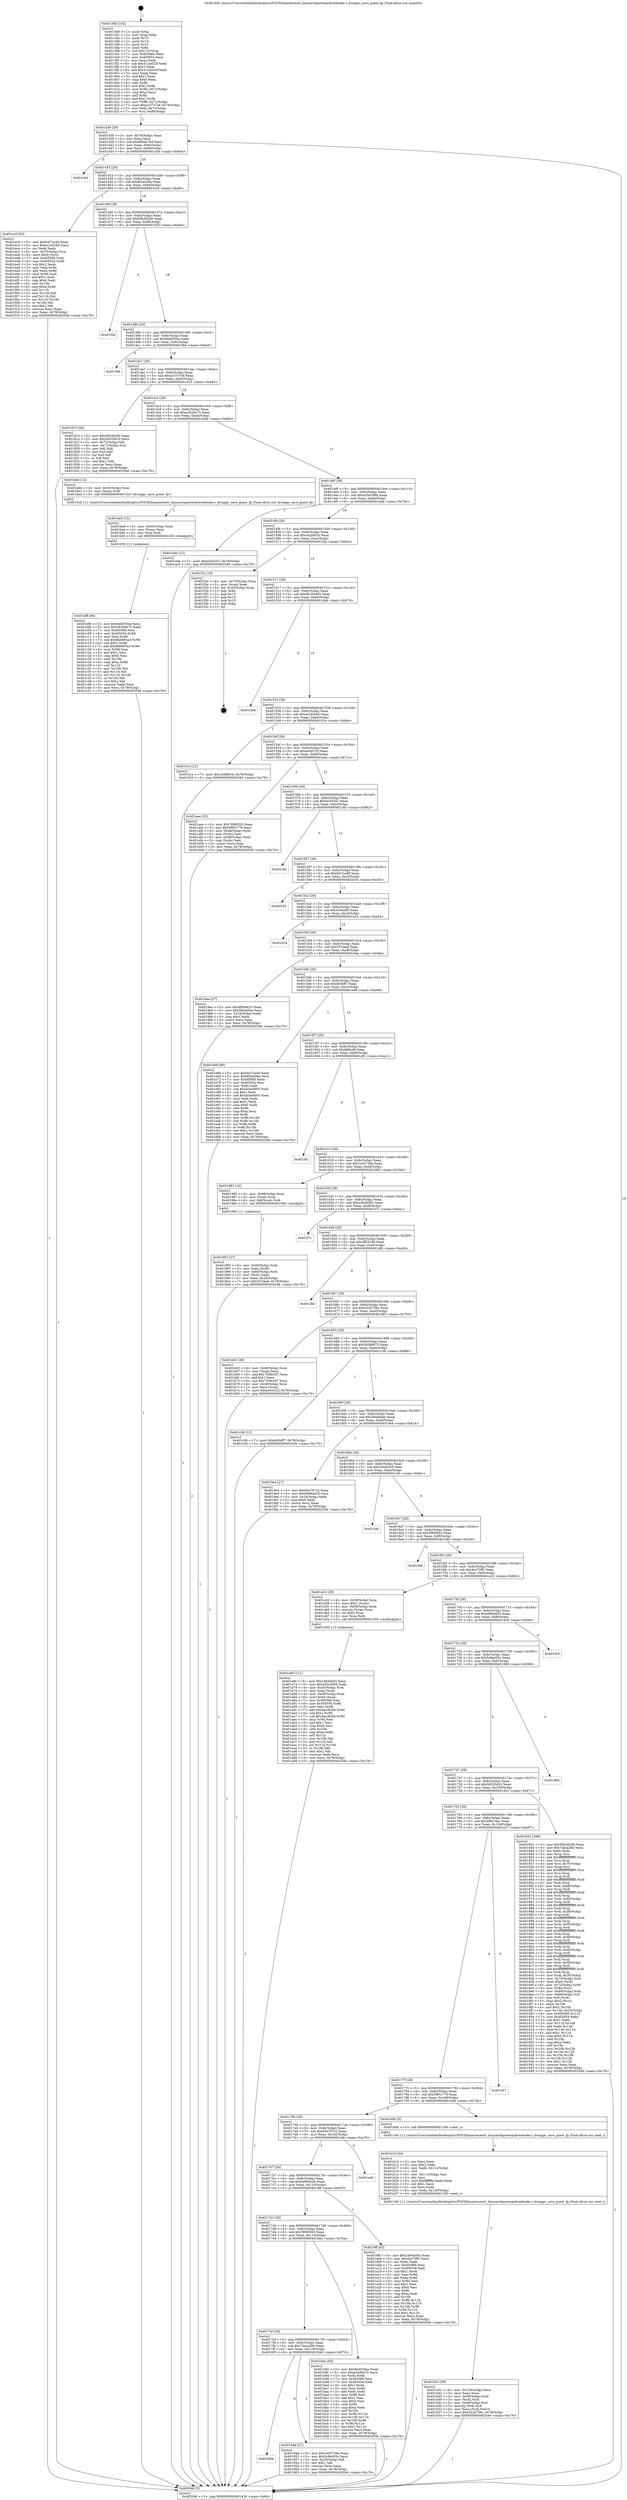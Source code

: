 digraph "0x4013d0" {
  label = "0x4013d0 (/mnt/c/Users/mathe/Desktop/tcc/POCII/binaries/extr_linuxarchpowerpckvmbooke.c_kvmppc_save_guest_fp_Final-ollvm.out::main(0))"
  labelloc = "t"
  node[shape=record]

  Entry [label="",width=0.3,height=0.3,shape=circle,fillcolor=black,style=filled]
  "0x401436" [label="{
     0x401436 [29]\l
     | [instrs]\l
     &nbsp;&nbsp;0x401436 \<+3\>: mov -0x78(%rbp),%eax\l
     &nbsp;&nbsp;0x401439 \<+2\>: mov %eax,%ecx\l
     &nbsp;&nbsp;0x40143b \<+6\>: sub $0x80bae7b9,%ecx\l
     &nbsp;&nbsp;0x401441 \<+6\>: mov %eax,-0x8c(%rbp)\l
     &nbsp;&nbsp;0x401447 \<+6\>: mov %ecx,-0x90(%rbp)\l
     &nbsp;&nbsp;0x40144d \<+6\>: je 0000000000401cbd \<main+0x8ed\>\l
  }"]
  "0x401cbd" [label="{
     0x401cbd\l
  }", style=dashed]
  "0x401453" [label="{
     0x401453 [28]\l
     | [instrs]\l
     &nbsp;&nbsp;0x401453 \<+5\>: jmp 0000000000401458 \<main+0x88\>\l
     &nbsp;&nbsp;0x401458 \<+6\>: mov -0x8c(%rbp),%eax\l
     &nbsp;&nbsp;0x40145e \<+5\>: sub $0x8f2a029a,%eax\l
     &nbsp;&nbsp;0x401463 \<+6\>: mov %eax,-0x94(%rbp)\l
     &nbsp;&nbsp;0x401469 \<+6\>: je 0000000000401ec0 \<main+0xaf0\>\l
  }"]
  Exit [label="",width=0.3,height=0.3,shape=circle,fillcolor=black,style=filled,peripheries=2]
  "0x401ec0" [label="{
     0x401ec0 [94]\l
     | [instrs]\l
     &nbsp;&nbsp;0x401ec0 \<+5\>: mov $0xfcb7ca48,%eax\l
     &nbsp;&nbsp;0x401ec5 \<+5\>: mov $0xec245cb0,%ecx\l
     &nbsp;&nbsp;0x401eca \<+2\>: xor %edx,%edx\l
     &nbsp;&nbsp;0x401ecc \<+4\>: mov -0x70(%rbp),%rsi\l
     &nbsp;&nbsp;0x401ed0 \<+6\>: movl $0x0,(%rsi)\l
     &nbsp;&nbsp;0x401ed6 \<+7\>: mov 0x405068,%edi\l
     &nbsp;&nbsp;0x401edd \<+8\>: mov 0x405054,%r8d\l
     &nbsp;&nbsp;0x401ee5 \<+3\>: sub $0x1,%edx\l
     &nbsp;&nbsp;0x401ee8 \<+3\>: mov %edi,%r9d\l
     &nbsp;&nbsp;0x401eeb \<+3\>: add %edx,%r9d\l
     &nbsp;&nbsp;0x401eee \<+4\>: imul %r9d,%edi\l
     &nbsp;&nbsp;0x401ef2 \<+3\>: and $0x1,%edi\l
     &nbsp;&nbsp;0x401ef5 \<+3\>: cmp $0x0,%edi\l
     &nbsp;&nbsp;0x401ef8 \<+4\>: sete %r10b\l
     &nbsp;&nbsp;0x401efc \<+4\>: cmp $0xa,%r8d\l
     &nbsp;&nbsp;0x401f00 \<+4\>: setl %r11b\l
     &nbsp;&nbsp;0x401f04 \<+3\>: mov %r10b,%bl\l
     &nbsp;&nbsp;0x401f07 \<+3\>: and %r11b,%bl\l
     &nbsp;&nbsp;0x401f0a \<+3\>: xor %r11b,%r10b\l
     &nbsp;&nbsp;0x401f0d \<+3\>: or %r10b,%bl\l
     &nbsp;&nbsp;0x401f10 \<+3\>: test $0x1,%bl\l
     &nbsp;&nbsp;0x401f13 \<+3\>: cmovne %ecx,%eax\l
     &nbsp;&nbsp;0x401f16 \<+3\>: mov %eax,-0x78(%rbp)\l
     &nbsp;&nbsp;0x401f19 \<+5\>: jmp 0000000000402046 \<main+0xc76\>\l
  }"]
  "0x40146f" [label="{
     0x40146f [28]\l
     | [instrs]\l
     &nbsp;&nbsp;0x40146f \<+5\>: jmp 0000000000401474 \<main+0xa4\>\l
     &nbsp;&nbsp;0x401474 \<+6\>: mov -0x8c(%rbp),%eax\l
     &nbsp;&nbsp;0x40147a \<+5\>: sub $0x95b3d2d0,%eax\l
     &nbsp;&nbsp;0x40147f \<+6\>: mov %eax,-0x98(%rbp)\l
     &nbsp;&nbsp;0x401485 \<+6\>: je 0000000000401f3d \<main+0xb6d\>\l
  }"]
  "0x401bf8" [label="{
     0x401bf8 [94]\l
     | [instrs]\l
     &nbsp;&nbsp;0x401bf8 \<+5\>: mov $0x9ed035ea,%ecx\l
     &nbsp;&nbsp;0x401bfd \<+5\>: mov $0x38366975,%edx\l
     &nbsp;&nbsp;0x401c02 \<+7\>: mov 0x405068,%esi\l
     &nbsp;&nbsp;0x401c09 \<+8\>: mov 0x405054,%r8d\l
     &nbsp;&nbsp;0x401c11 \<+3\>: mov %esi,%r9d\l
     &nbsp;&nbsp;0x401c14 \<+7\>: sub $0x8bb865a3,%r9d\l
     &nbsp;&nbsp;0x401c1b \<+4\>: sub $0x1,%r9d\l
     &nbsp;&nbsp;0x401c1f \<+7\>: add $0x8bb865a3,%r9d\l
     &nbsp;&nbsp;0x401c26 \<+4\>: imul %r9d,%esi\l
     &nbsp;&nbsp;0x401c2a \<+3\>: and $0x1,%esi\l
     &nbsp;&nbsp;0x401c2d \<+3\>: cmp $0x0,%esi\l
     &nbsp;&nbsp;0x401c30 \<+4\>: sete %r10b\l
     &nbsp;&nbsp;0x401c34 \<+4\>: cmp $0xa,%r8d\l
     &nbsp;&nbsp;0x401c38 \<+4\>: setl %r11b\l
     &nbsp;&nbsp;0x401c3c \<+3\>: mov %r10b,%bl\l
     &nbsp;&nbsp;0x401c3f \<+3\>: and %r11b,%bl\l
     &nbsp;&nbsp;0x401c42 \<+3\>: xor %r11b,%r10b\l
     &nbsp;&nbsp;0x401c45 \<+3\>: or %r10b,%bl\l
     &nbsp;&nbsp;0x401c48 \<+3\>: test $0x1,%bl\l
     &nbsp;&nbsp;0x401c4b \<+3\>: cmovne %edx,%ecx\l
     &nbsp;&nbsp;0x401c4e \<+3\>: mov %ecx,-0x78(%rbp)\l
     &nbsp;&nbsp;0x401c51 \<+5\>: jmp 0000000000402046 \<main+0xc76\>\l
  }"]
  "0x401f3d" [label="{
     0x401f3d\l
  }", style=dashed]
  "0x40148b" [label="{
     0x40148b [28]\l
     | [instrs]\l
     &nbsp;&nbsp;0x40148b \<+5\>: jmp 0000000000401490 \<main+0xc0\>\l
     &nbsp;&nbsp;0x401490 \<+6\>: mov -0x8c(%rbp),%eax\l
     &nbsp;&nbsp;0x401496 \<+5\>: sub $0x9ed035ea,%eax\l
     &nbsp;&nbsp;0x40149b \<+6\>: mov %eax,-0x9c(%rbp)\l
     &nbsp;&nbsp;0x4014a1 \<+6\>: je 0000000000401fb6 \<main+0xbe6\>\l
  }"]
  "0x401be9" [label="{
     0x401be9 [15]\l
     | [instrs]\l
     &nbsp;&nbsp;0x401be9 \<+4\>: mov -0x50(%rbp),%rax\l
     &nbsp;&nbsp;0x401bed \<+3\>: mov (%rax),%rax\l
     &nbsp;&nbsp;0x401bf0 \<+3\>: mov %rax,%rdi\l
     &nbsp;&nbsp;0x401bf3 \<+5\>: call 0000000000401030 \<free@plt\>\l
     | [calls]\l
     &nbsp;&nbsp;0x401030 \{1\} (unknown)\l
  }"]
  "0x401fb6" [label="{
     0x401fb6\l
  }", style=dashed]
  "0x4014a7" [label="{
     0x4014a7 [28]\l
     | [instrs]\l
     &nbsp;&nbsp;0x4014a7 \<+5\>: jmp 00000000004014ac \<main+0xdc\>\l
     &nbsp;&nbsp;0x4014ac \<+6\>: mov -0x8c(%rbp),%eax\l
     &nbsp;&nbsp;0x4014b2 \<+5\>: sub $0xa15747ef,%eax\l
     &nbsp;&nbsp;0x4014b7 \<+6\>: mov %eax,-0xa0(%rbp)\l
     &nbsp;&nbsp;0x4014bd \<+6\>: je 0000000000401815 \<main+0x445\>\l
  }"]
  "0x401b3c" [label="{
     0x401b3c [39]\l
     | [instrs]\l
     &nbsp;&nbsp;0x401b3c \<+6\>: mov -0x120(%rbp),%ecx\l
     &nbsp;&nbsp;0x401b42 \<+3\>: imul %eax,%ecx\l
     &nbsp;&nbsp;0x401b45 \<+4\>: mov -0x50(%rbp),%rdi\l
     &nbsp;&nbsp;0x401b49 \<+3\>: mov (%rdi),%rdi\l
     &nbsp;&nbsp;0x401b4c \<+4\>: mov -0x48(%rbp),%r8\l
     &nbsp;&nbsp;0x401b50 \<+3\>: movslq (%r8),%r8\l
     &nbsp;&nbsp;0x401b53 \<+4\>: mov %ecx,(%rdi,%r8,4)\l
     &nbsp;&nbsp;0x401b57 \<+7\>: movl $0x322d756c,-0x78(%rbp)\l
     &nbsp;&nbsp;0x401b5e \<+5\>: jmp 0000000000402046 \<main+0xc76\>\l
  }"]
  "0x401815" [label="{
     0x401815 [44]\l
     | [instrs]\l
     &nbsp;&nbsp;0x401815 \<+5\>: mov $0x95b3d2d0,%eax\l
     &nbsp;&nbsp;0x40181a \<+5\>: mov $0x5d535d10,%ecx\l
     &nbsp;&nbsp;0x40181f \<+3\>: mov -0x72(%rbp),%dl\l
     &nbsp;&nbsp;0x401822 \<+4\>: mov -0x71(%rbp),%sil\l
     &nbsp;&nbsp;0x401826 \<+3\>: mov %dl,%dil\l
     &nbsp;&nbsp;0x401829 \<+3\>: and %sil,%dil\l
     &nbsp;&nbsp;0x40182c \<+3\>: xor %sil,%dl\l
     &nbsp;&nbsp;0x40182f \<+3\>: or %dl,%dil\l
     &nbsp;&nbsp;0x401832 \<+4\>: test $0x1,%dil\l
     &nbsp;&nbsp;0x401836 \<+3\>: cmovne %ecx,%eax\l
     &nbsp;&nbsp;0x401839 \<+3\>: mov %eax,-0x78(%rbp)\l
     &nbsp;&nbsp;0x40183c \<+5\>: jmp 0000000000402046 \<main+0xc76\>\l
  }"]
  "0x4014c3" [label="{
     0x4014c3 [28]\l
     | [instrs]\l
     &nbsp;&nbsp;0x4014c3 \<+5\>: jmp 00000000004014c8 \<main+0xf8\>\l
     &nbsp;&nbsp;0x4014c8 \<+6\>: mov -0x8c(%rbp),%eax\l
     &nbsp;&nbsp;0x4014ce \<+5\>: sub $0xa2429a73,%eax\l
     &nbsp;&nbsp;0x4014d3 \<+6\>: mov %eax,-0xa4(%rbp)\l
     &nbsp;&nbsp;0x4014d9 \<+6\>: je 0000000000401bdd \<main+0x80d\>\l
  }"]
  "0x402046" [label="{
     0x402046 [5]\l
     | [instrs]\l
     &nbsp;&nbsp;0x402046 \<+5\>: jmp 0000000000401436 \<main+0x66\>\l
  }"]
  "0x4013d0" [label="{
     0x4013d0 [102]\l
     | [instrs]\l
     &nbsp;&nbsp;0x4013d0 \<+1\>: push %rbp\l
     &nbsp;&nbsp;0x4013d1 \<+3\>: mov %rsp,%rbp\l
     &nbsp;&nbsp;0x4013d4 \<+2\>: push %r15\l
     &nbsp;&nbsp;0x4013d6 \<+2\>: push %r14\l
     &nbsp;&nbsp;0x4013d8 \<+2\>: push %r12\l
     &nbsp;&nbsp;0x4013da \<+1\>: push %rbx\l
     &nbsp;&nbsp;0x4013db \<+7\>: sub $0x110,%rsp\l
     &nbsp;&nbsp;0x4013e2 \<+7\>: mov 0x405068,%eax\l
     &nbsp;&nbsp;0x4013e9 \<+7\>: mov 0x405054,%ecx\l
     &nbsp;&nbsp;0x4013f0 \<+2\>: mov %eax,%edx\l
     &nbsp;&nbsp;0x4013f2 \<+6\>: sub $0x412a432f,%edx\l
     &nbsp;&nbsp;0x4013f8 \<+3\>: sub $0x1,%edx\l
     &nbsp;&nbsp;0x4013fb \<+6\>: add $0x412a432f,%edx\l
     &nbsp;&nbsp;0x401401 \<+3\>: imul %edx,%eax\l
     &nbsp;&nbsp;0x401404 \<+3\>: and $0x1,%eax\l
     &nbsp;&nbsp;0x401407 \<+3\>: cmp $0x0,%eax\l
     &nbsp;&nbsp;0x40140a \<+4\>: sete %r8b\l
     &nbsp;&nbsp;0x40140e \<+4\>: and $0x1,%r8b\l
     &nbsp;&nbsp;0x401412 \<+4\>: mov %r8b,-0x72(%rbp)\l
     &nbsp;&nbsp;0x401416 \<+3\>: cmp $0xa,%ecx\l
     &nbsp;&nbsp;0x401419 \<+4\>: setl %r8b\l
     &nbsp;&nbsp;0x40141d \<+4\>: and $0x1,%r8b\l
     &nbsp;&nbsp;0x401421 \<+4\>: mov %r8b,-0x71(%rbp)\l
     &nbsp;&nbsp;0x401425 \<+7\>: movl $0xa15747ef,-0x78(%rbp)\l
     &nbsp;&nbsp;0x40142c \<+3\>: mov %edi,-0x7c(%rbp)\l
     &nbsp;&nbsp;0x40142f \<+7\>: mov %rsi,-0x88(%rbp)\l
  }"]
  "0x401b10" [label="{
     0x401b10 [44]\l
     | [instrs]\l
     &nbsp;&nbsp;0x401b10 \<+2\>: xor %ecx,%ecx\l
     &nbsp;&nbsp;0x401b12 \<+5\>: mov $0x2,%edx\l
     &nbsp;&nbsp;0x401b17 \<+6\>: mov %edx,-0x11c(%rbp)\l
     &nbsp;&nbsp;0x401b1d \<+1\>: cltd\l
     &nbsp;&nbsp;0x401b1e \<+6\>: mov -0x11c(%rbp),%esi\l
     &nbsp;&nbsp;0x401b24 \<+2\>: idiv %esi\l
     &nbsp;&nbsp;0x401b26 \<+6\>: imul $0xfffffffe,%edx,%edx\l
     &nbsp;&nbsp;0x401b2c \<+3\>: sub $0x1,%ecx\l
     &nbsp;&nbsp;0x401b2f \<+2\>: sub %ecx,%edx\l
     &nbsp;&nbsp;0x401b31 \<+6\>: mov %edx,-0x120(%rbp)\l
     &nbsp;&nbsp;0x401b37 \<+5\>: call 0000000000401160 \<next_i\>\l
     | [calls]\l
     &nbsp;&nbsp;0x401160 \{1\} (/mnt/c/Users/mathe/Desktop/tcc/POCII/binaries/extr_linuxarchpowerpckvmbooke.c_kvmppc_save_guest_fp_Final-ollvm.out::next_i)\l
  }"]
  "0x401bdd" [label="{
     0x401bdd [12]\l
     | [instrs]\l
     &nbsp;&nbsp;0x401bdd \<+4\>: mov -0x50(%rbp),%rax\l
     &nbsp;&nbsp;0x401be1 \<+3\>: mov (%rax),%rdi\l
     &nbsp;&nbsp;0x401be4 \<+5\>: call 00000000004013c0 \<kvmppc_save_guest_fp\>\l
     | [calls]\l
     &nbsp;&nbsp;0x4013c0 \{1\} (/mnt/c/Users/mathe/Desktop/tcc/POCII/binaries/extr_linuxarchpowerpckvmbooke.c_kvmppc_save_guest_fp_Final-ollvm.out::kvmppc_save_guest_fp)\l
  }"]
  "0x4014df" [label="{
     0x4014df [28]\l
     | [instrs]\l
     &nbsp;&nbsp;0x4014df \<+5\>: jmp 00000000004014e4 \<main+0x114\>\l
     &nbsp;&nbsp;0x4014e4 \<+6\>: mov -0x8c(%rbp),%eax\l
     &nbsp;&nbsp;0x4014ea \<+5\>: sub $0xa35e2994,%eax\l
     &nbsp;&nbsp;0x4014ef \<+6\>: mov %eax,-0xa8(%rbp)\l
     &nbsp;&nbsp;0x4014f5 \<+6\>: je 0000000000401ade \<main+0x70e\>\l
  }"]
  "0x401a6f" [label="{
     0x401a6f [111]\l
     | [instrs]\l
     &nbsp;&nbsp;0x401a6f \<+5\>: mov $0x248445b5,%ecx\l
     &nbsp;&nbsp;0x401a74 \<+5\>: mov $0xa35e2994,%edx\l
     &nbsp;&nbsp;0x401a79 \<+4\>: mov -0x50(%rbp),%rdi\l
     &nbsp;&nbsp;0x401a7d \<+3\>: mov %rax,(%rdi)\l
     &nbsp;&nbsp;0x401a80 \<+4\>: mov -0x48(%rbp),%rax\l
     &nbsp;&nbsp;0x401a84 \<+6\>: movl $0x0,(%rax)\l
     &nbsp;&nbsp;0x401a8a \<+7\>: mov 0x405068,%esi\l
     &nbsp;&nbsp;0x401a91 \<+8\>: mov 0x405054,%r8d\l
     &nbsp;&nbsp;0x401a99 \<+3\>: mov %esi,%r9d\l
     &nbsp;&nbsp;0x401a9c \<+7\>: add $0x4acc8cbd,%r9d\l
     &nbsp;&nbsp;0x401aa3 \<+4\>: sub $0x1,%r9d\l
     &nbsp;&nbsp;0x401aa7 \<+7\>: sub $0x4acc8cbd,%r9d\l
     &nbsp;&nbsp;0x401aae \<+4\>: imul %r9d,%esi\l
     &nbsp;&nbsp;0x401ab2 \<+3\>: and $0x1,%esi\l
     &nbsp;&nbsp;0x401ab5 \<+3\>: cmp $0x0,%esi\l
     &nbsp;&nbsp;0x401ab8 \<+4\>: sete %r10b\l
     &nbsp;&nbsp;0x401abc \<+4\>: cmp $0xa,%r8d\l
     &nbsp;&nbsp;0x401ac0 \<+4\>: setl %r11b\l
     &nbsp;&nbsp;0x401ac4 \<+3\>: mov %r10b,%bl\l
     &nbsp;&nbsp;0x401ac7 \<+3\>: and %r11b,%bl\l
     &nbsp;&nbsp;0x401aca \<+3\>: xor %r11b,%r10b\l
     &nbsp;&nbsp;0x401acd \<+3\>: or %r10b,%bl\l
     &nbsp;&nbsp;0x401ad0 \<+3\>: test $0x1,%bl\l
     &nbsp;&nbsp;0x401ad3 \<+3\>: cmovne %edx,%ecx\l
     &nbsp;&nbsp;0x401ad6 \<+3\>: mov %ecx,-0x78(%rbp)\l
     &nbsp;&nbsp;0x401ad9 \<+5\>: jmp 0000000000402046 \<main+0xc76\>\l
  }"]
  "0x401ade" [label="{
     0x401ade [12]\l
     | [instrs]\l
     &nbsp;&nbsp;0x401ade \<+7\>: movl $0xee5d1f1f,-0x78(%rbp)\l
     &nbsp;&nbsp;0x401ae5 \<+5\>: jmp 0000000000402046 \<main+0xc76\>\l
  }"]
  "0x4014fb" [label="{
     0x4014fb [28]\l
     | [instrs]\l
     &nbsp;&nbsp;0x4014fb \<+5\>: jmp 0000000000401500 \<main+0x130\>\l
     &nbsp;&nbsp;0x401500 \<+6\>: mov -0x8c(%rbp),%eax\l
     &nbsp;&nbsp;0x401506 \<+5\>: sub $0xc42bf61b,%eax\l
     &nbsp;&nbsp;0x40150b \<+6\>: mov %eax,-0xac(%rbp)\l
     &nbsp;&nbsp;0x401511 \<+6\>: je 0000000000401f2a \<main+0xb5a\>\l
  }"]
  "0x401993" [label="{
     0x401993 [27]\l
     | [instrs]\l
     &nbsp;&nbsp;0x401993 \<+4\>: mov -0x60(%rbp),%rdi\l
     &nbsp;&nbsp;0x401997 \<+2\>: mov %eax,(%rdi)\l
     &nbsp;&nbsp;0x401999 \<+4\>: mov -0x60(%rbp),%rdi\l
     &nbsp;&nbsp;0x40199d \<+2\>: mov (%rdi),%eax\l
     &nbsp;&nbsp;0x40199f \<+3\>: mov %eax,-0x24(%rbp)\l
     &nbsp;&nbsp;0x4019a2 \<+7\>: movl $0x557daef,-0x78(%rbp)\l
     &nbsp;&nbsp;0x4019a9 \<+5\>: jmp 0000000000402046 \<main+0xc76\>\l
  }"]
  "0x401f2a" [label="{
     0x401f2a [19]\l
     | [instrs]\l
     &nbsp;&nbsp;0x401f2a \<+4\>: mov -0x70(%rbp),%rax\l
     &nbsp;&nbsp;0x401f2e \<+2\>: mov (%rax),%eax\l
     &nbsp;&nbsp;0x401f30 \<+4\>: lea -0x20(%rbp),%rsp\l
     &nbsp;&nbsp;0x401f34 \<+1\>: pop %rbx\l
     &nbsp;&nbsp;0x401f35 \<+2\>: pop %r12\l
     &nbsp;&nbsp;0x401f37 \<+2\>: pop %r14\l
     &nbsp;&nbsp;0x401f39 \<+2\>: pop %r15\l
     &nbsp;&nbsp;0x401f3b \<+1\>: pop %rbp\l
     &nbsp;&nbsp;0x401f3c \<+1\>: ret\l
  }"]
  "0x401517" [label="{
     0x401517 [28]\l
     | [instrs]\l
     &nbsp;&nbsp;0x401517 \<+5\>: jmp 000000000040151c \<main+0x14c\>\l
     &nbsp;&nbsp;0x40151c \<+6\>: mov -0x8c(%rbp),%eax\l
     &nbsp;&nbsp;0x401522 \<+5\>: sub $0xdb354465,%eax\l
     &nbsp;&nbsp;0x401527 \<+6\>: mov %eax,-0xb0(%rbp)\l
     &nbsp;&nbsp;0x40152d \<+6\>: je 0000000000401d4d \<main+0x97d\>\l
  }"]
  "0x40180b" [label="{
     0x40180b\l
  }", style=dashed]
  "0x401d4d" [label="{
     0x401d4d\l
  }", style=dashed]
  "0x401533" [label="{
     0x401533 [28]\l
     | [instrs]\l
     &nbsp;&nbsp;0x401533 \<+5\>: jmp 0000000000401538 \<main+0x168\>\l
     &nbsp;&nbsp;0x401538 \<+6\>: mov -0x8c(%rbp),%eax\l
     &nbsp;&nbsp;0x40153e \<+5\>: sub $0xec245cb0,%eax\l
     &nbsp;&nbsp;0x401543 \<+6\>: mov %eax,-0xb4(%rbp)\l
     &nbsp;&nbsp;0x401549 \<+6\>: je 0000000000401f1e \<main+0xb4e\>\l
  }"]
  "0x40194d" [label="{
     0x40194d [27]\l
     | [instrs]\l
     &nbsp;&nbsp;0x40194d \<+5\>: mov $0x1e05738a,%eax\l
     &nbsp;&nbsp;0x401952 \<+5\>: mov $0x5c8e655c,%ecx\l
     &nbsp;&nbsp;0x401957 \<+3\>: mov -0x25(%rbp),%dl\l
     &nbsp;&nbsp;0x40195a \<+3\>: test $0x1,%dl\l
     &nbsp;&nbsp;0x40195d \<+3\>: cmovne %ecx,%eax\l
     &nbsp;&nbsp;0x401960 \<+3\>: mov %eax,-0x78(%rbp)\l
     &nbsp;&nbsp;0x401963 \<+5\>: jmp 0000000000402046 \<main+0xc76\>\l
  }"]
  "0x401f1e" [label="{
     0x401f1e [12]\l
     | [instrs]\l
     &nbsp;&nbsp;0x401f1e \<+7\>: movl $0xc42bf61b,-0x78(%rbp)\l
     &nbsp;&nbsp;0x401f25 \<+5\>: jmp 0000000000402046 \<main+0xc76\>\l
  }"]
  "0x40154f" [label="{
     0x40154f [28]\l
     | [instrs]\l
     &nbsp;&nbsp;0x40154f \<+5\>: jmp 0000000000401554 \<main+0x184\>\l
     &nbsp;&nbsp;0x401554 \<+6\>: mov -0x8c(%rbp),%eax\l
     &nbsp;&nbsp;0x40155a \<+5\>: sub $0xee5d1f1f,%eax\l
     &nbsp;&nbsp;0x40155f \<+6\>: mov %eax,-0xb8(%rbp)\l
     &nbsp;&nbsp;0x401565 \<+6\>: je 0000000000401aea \<main+0x71a\>\l
  }"]
  "0x4017ef" [label="{
     0x4017ef [28]\l
     | [instrs]\l
     &nbsp;&nbsp;0x4017ef \<+5\>: jmp 00000000004017f4 \<main+0x424\>\l
     &nbsp;&nbsp;0x4017f4 \<+6\>: mov -0x8c(%rbp),%eax\l
     &nbsp;&nbsp;0x4017fa \<+5\>: sub $0x7daca20b,%eax\l
     &nbsp;&nbsp;0x4017ff \<+6\>: mov %eax,-0x118(%rbp)\l
     &nbsp;&nbsp;0x401805 \<+6\>: je 000000000040194d \<main+0x57d\>\l
  }"]
  "0x401aea" [label="{
     0x401aea [33]\l
     | [instrs]\l
     &nbsp;&nbsp;0x401aea \<+5\>: mov $0x7699f203,%eax\l
     &nbsp;&nbsp;0x401aef \<+5\>: mov $0x5f85c778,%ecx\l
     &nbsp;&nbsp;0x401af4 \<+4\>: mov -0x48(%rbp),%rdx\l
     &nbsp;&nbsp;0x401af8 \<+2\>: mov (%rdx),%esi\l
     &nbsp;&nbsp;0x401afa \<+4\>: mov -0x58(%rbp),%rdx\l
     &nbsp;&nbsp;0x401afe \<+2\>: cmp (%rdx),%esi\l
     &nbsp;&nbsp;0x401b00 \<+3\>: cmovl %ecx,%eax\l
     &nbsp;&nbsp;0x401b03 \<+3\>: mov %eax,-0x78(%rbp)\l
     &nbsp;&nbsp;0x401b06 \<+5\>: jmp 0000000000402046 \<main+0xc76\>\l
  }"]
  "0x40156b" [label="{
     0x40156b [28]\l
     | [instrs]\l
     &nbsp;&nbsp;0x40156b \<+5\>: jmp 0000000000401570 \<main+0x1a0\>\l
     &nbsp;&nbsp;0x401570 \<+6\>: mov -0x8c(%rbp),%eax\l
     &nbsp;&nbsp;0x401576 \<+5\>: sub $0xfac533a7,%eax\l
     &nbsp;&nbsp;0x40157b \<+6\>: mov %eax,-0xbc(%rbp)\l
     &nbsp;&nbsp;0x401581 \<+6\>: je 0000000000401c62 \<main+0x892\>\l
  }"]
  "0x401b8a" [label="{
     0x401b8a [83]\l
     | [instrs]\l
     &nbsp;&nbsp;0x401b8a \<+5\>: mov $0x9ed035ea,%eax\l
     &nbsp;&nbsp;0x401b8f \<+5\>: mov $0xa2429a73,%ecx\l
     &nbsp;&nbsp;0x401b94 \<+2\>: xor %edx,%edx\l
     &nbsp;&nbsp;0x401b96 \<+7\>: mov 0x405068,%esi\l
     &nbsp;&nbsp;0x401b9d \<+7\>: mov 0x405054,%edi\l
     &nbsp;&nbsp;0x401ba4 \<+3\>: sub $0x1,%edx\l
     &nbsp;&nbsp;0x401ba7 \<+3\>: mov %esi,%r8d\l
     &nbsp;&nbsp;0x401baa \<+3\>: add %edx,%r8d\l
     &nbsp;&nbsp;0x401bad \<+4\>: imul %r8d,%esi\l
     &nbsp;&nbsp;0x401bb1 \<+3\>: and $0x1,%esi\l
     &nbsp;&nbsp;0x401bb4 \<+3\>: cmp $0x0,%esi\l
     &nbsp;&nbsp;0x401bb7 \<+4\>: sete %r9b\l
     &nbsp;&nbsp;0x401bbb \<+3\>: cmp $0xa,%edi\l
     &nbsp;&nbsp;0x401bbe \<+4\>: setl %r10b\l
     &nbsp;&nbsp;0x401bc2 \<+3\>: mov %r9b,%r11b\l
     &nbsp;&nbsp;0x401bc5 \<+3\>: and %r10b,%r11b\l
     &nbsp;&nbsp;0x401bc8 \<+3\>: xor %r10b,%r9b\l
     &nbsp;&nbsp;0x401bcb \<+3\>: or %r9b,%r11b\l
     &nbsp;&nbsp;0x401bce \<+4\>: test $0x1,%r11b\l
     &nbsp;&nbsp;0x401bd2 \<+3\>: cmovne %ecx,%eax\l
     &nbsp;&nbsp;0x401bd5 \<+3\>: mov %eax,-0x78(%rbp)\l
     &nbsp;&nbsp;0x401bd8 \<+5\>: jmp 0000000000402046 \<main+0xc76\>\l
  }"]
  "0x401c62" [label="{
     0x401c62\l
  }", style=dashed]
  "0x401587" [label="{
     0x401587 [28]\l
     | [instrs]\l
     &nbsp;&nbsp;0x401587 \<+5\>: jmp 000000000040158c \<main+0x1bc\>\l
     &nbsp;&nbsp;0x40158c \<+6\>: mov -0x8c(%rbp),%eax\l
     &nbsp;&nbsp;0x401592 \<+5\>: sub $0xfcb7ca48,%eax\l
     &nbsp;&nbsp;0x401597 \<+6\>: mov %eax,-0xc0(%rbp)\l
     &nbsp;&nbsp;0x40159d \<+6\>: je 0000000000402035 \<main+0xc65\>\l
  }"]
  "0x4017d3" [label="{
     0x4017d3 [28]\l
     | [instrs]\l
     &nbsp;&nbsp;0x4017d3 \<+5\>: jmp 00000000004017d8 \<main+0x408\>\l
     &nbsp;&nbsp;0x4017d8 \<+6\>: mov -0x8c(%rbp),%eax\l
     &nbsp;&nbsp;0x4017de \<+5\>: sub $0x7699f203,%eax\l
     &nbsp;&nbsp;0x4017e3 \<+6\>: mov %eax,-0x114(%rbp)\l
     &nbsp;&nbsp;0x4017e9 \<+6\>: je 0000000000401b8a \<main+0x7ba\>\l
  }"]
  "0x402035" [label="{
     0x402035\l
  }", style=dashed]
  "0x4015a3" [label="{
     0x4015a3 [28]\l
     | [instrs]\l
     &nbsp;&nbsp;0x4015a3 \<+5\>: jmp 00000000004015a8 \<main+0x1d8\>\l
     &nbsp;&nbsp;0x4015a8 \<+6\>: mov -0x8c(%rbp),%eax\l
     &nbsp;&nbsp;0x4015ae \<+5\>: sub $0x416ee80,%eax\l
     &nbsp;&nbsp;0x4015b3 \<+6\>: mov %eax,-0xc4(%rbp)\l
     &nbsp;&nbsp;0x4015b9 \<+6\>: je 0000000000401e24 \<main+0xa54\>\l
  }"]
  "0x4019ff" [label="{
     0x4019ff [83]\l
     | [instrs]\l
     &nbsp;&nbsp;0x4019ff \<+5\>: mov $0x248445b5,%eax\l
     &nbsp;&nbsp;0x401a04 \<+5\>: mov $0x4ce75ff1,%ecx\l
     &nbsp;&nbsp;0x401a09 \<+2\>: xor %edx,%edx\l
     &nbsp;&nbsp;0x401a0b \<+7\>: mov 0x405068,%esi\l
     &nbsp;&nbsp;0x401a12 \<+7\>: mov 0x405054,%edi\l
     &nbsp;&nbsp;0x401a19 \<+3\>: sub $0x1,%edx\l
     &nbsp;&nbsp;0x401a1c \<+3\>: mov %esi,%r8d\l
     &nbsp;&nbsp;0x401a1f \<+3\>: add %edx,%r8d\l
     &nbsp;&nbsp;0x401a22 \<+4\>: imul %r8d,%esi\l
     &nbsp;&nbsp;0x401a26 \<+3\>: and $0x1,%esi\l
     &nbsp;&nbsp;0x401a29 \<+3\>: cmp $0x0,%esi\l
     &nbsp;&nbsp;0x401a2c \<+4\>: sete %r9b\l
     &nbsp;&nbsp;0x401a30 \<+3\>: cmp $0xa,%edi\l
     &nbsp;&nbsp;0x401a33 \<+4\>: setl %r10b\l
     &nbsp;&nbsp;0x401a37 \<+3\>: mov %r9b,%r11b\l
     &nbsp;&nbsp;0x401a3a \<+3\>: and %r10b,%r11b\l
     &nbsp;&nbsp;0x401a3d \<+3\>: xor %r10b,%r9b\l
     &nbsp;&nbsp;0x401a40 \<+3\>: or %r9b,%r11b\l
     &nbsp;&nbsp;0x401a43 \<+4\>: test $0x1,%r11b\l
     &nbsp;&nbsp;0x401a47 \<+3\>: cmovne %ecx,%eax\l
     &nbsp;&nbsp;0x401a4a \<+3\>: mov %eax,-0x78(%rbp)\l
     &nbsp;&nbsp;0x401a4d \<+5\>: jmp 0000000000402046 \<main+0xc76\>\l
  }"]
  "0x401e24" [label="{
     0x401e24\l
  }", style=dashed]
  "0x4015bf" [label="{
     0x4015bf [28]\l
     | [instrs]\l
     &nbsp;&nbsp;0x4015bf \<+5\>: jmp 00000000004015c4 \<main+0x1f4\>\l
     &nbsp;&nbsp;0x4015c4 \<+6\>: mov -0x8c(%rbp),%eax\l
     &nbsp;&nbsp;0x4015ca \<+5\>: sub $0x557daef,%eax\l
     &nbsp;&nbsp;0x4015cf \<+6\>: mov %eax,-0xc8(%rbp)\l
     &nbsp;&nbsp;0x4015d5 \<+6\>: je 00000000004019ae \<main+0x5de\>\l
  }"]
  "0x4017b7" [label="{
     0x4017b7 [28]\l
     | [instrs]\l
     &nbsp;&nbsp;0x4017b7 \<+5\>: jmp 00000000004017bc \<main+0x3ec\>\l
     &nbsp;&nbsp;0x4017bc \<+6\>: mov -0x8c(%rbp),%eax\l
     &nbsp;&nbsp;0x4017c2 \<+5\>: sub $0x6e994e28,%eax\l
     &nbsp;&nbsp;0x4017c7 \<+6\>: mov %eax,-0x110(%rbp)\l
     &nbsp;&nbsp;0x4017cd \<+6\>: je 00000000004019ff \<main+0x62f\>\l
  }"]
  "0x4019ae" [label="{
     0x4019ae [27]\l
     | [instrs]\l
     &nbsp;&nbsp;0x4019ae \<+5\>: mov $0x4f85e625,%eax\l
     &nbsp;&nbsp;0x4019b3 \<+5\>: mov $0x38dab0ae,%ecx\l
     &nbsp;&nbsp;0x4019b8 \<+3\>: mov -0x24(%rbp),%edx\l
     &nbsp;&nbsp;0x4019bb \<+3\>: cmp $0x1,%edx\l
     &nbsp;&nbsp;0x4019be \<+3\>: cmovl %ecx,%eax\l
     &nbsp;&nbsp;0x4019c1 \<+3\>: mov %eax,-0x78(%rbp)\l
     &nbsp;&nbsp;0x4019c4 \<+5\>: jmp 0000000000402046 \<main+0xc76\>\l
  }"]
  "0x4015db" [label="{
     0x4015db [28]\l
     | [instrs]\l
     &nbsp;&nbsp;0x4015db \<+5\>: jmp 00000000004015e0 \<main+0x210\>\l
     &nbsp;&nbsp;0x4015e0 \<+6\>: mov -0x8c(%rbp),%eax\l
     &nbsp;&nbsp;0x4015e6 \<+5\>: sub $0xd03bff7,%eax\l
     &nbsp;&nbsp;0x4015eb \<+6\>: mov %eax,-0xcc(%rbp)\l
     &nbsp;&nbsp;0x4015f1 \<+6\>: je 0000000000401e68 \<main+0xa98\>\l
  }"]
  "0x401e4b" [label="{
     0x401e4b\l
  }", style=dashed]
  "0x401e68" [label="{
     0x401e68 [88]\l
     | [instrs]\l
     &nbsp;&nbsp;0x401e68 \<+5\>: mov $0xfcb7ca48,%eax\l
     &nbsp;&nbsp;0x401e6d \<+5\>: mov $0x8f2a029a,%ecx\l
     &nbsp;&nbsp;0x401e72 \<+7\>: mov 0x405068,%edx\l
     &nbsp;&nbsp;0x401e79 \<+7\>: mov 0x405054,%esi\l
     &nbsp;&nbsp;0x401e80 \<+2\>: mov %edx,%edi\l
     &nbsp;&nbsp;0x401e82 \<+6\>: sub $0xdcba0d05,%edi\l
     &nbsp;&nbsp;0x401e88 \<+3\>: sub $0x1,%edi\l
     &nbsp;&nbsp;0x401e8b \<+6\>: add $0xdcba0d05,%edi\l
     &nbsp;&nbsp;0x401e91 \<+3\>: imul %edi,%edx\l
     &nbsp;&nbsp;0x401e94 \<+3\>: and $0x1,%edx\l
     &nbsp;&nbsp;0x401e97 \<+3\>: cmp $0x0,%edx\l
     &nbsp;&nbsp;0x401e9a \<+4\>: sete %r8b\l
     &nbsp;&nbsp;0x401e9e \<+3\>: cmp $0xa,%esi\l
     &nbsp;&nbsp;0x401ea1 \<+4\>: setl %r9b\l
     &nbsp;&nbsp;0x401ea5 \<+3\>: mov %r8b,%r10b\l
     &nbsp;&nbsp;0x401ea8 \<+3\>: and %r9b,%r10b\l
     &nbsp;&nbsp;0x401eab \<+3\>: xor %r9b,%r8b\l
     &nbsp;&nbsp;0x401eae \<+3\>: or %r8b,%r10b\l
     &nbsp;&nbsp;0x401eb1 \<+4\>: test $0x1,%r10b\l
     &nbsp;&nbsp;0x401eb5 \<+3\>: cmovne %ecx,%eax\l
     &nbsp;&nbsp;0x401eb8 \<+3\>: mov %eax,-0x78(%rbp)\l
     &nbsp;&nbsp;0x401ebb \<+5\>: jmp 0000000000402046 \<main+0xc76\>\l
  }"]
  "0x4015f7" [label="{
     0x4015f7 [28]\l
     | [instrs]\l
     &nbsp;&nbsp;0x4015f7 \<+5\>: jmp 00000000004015fc \<main+0x22c\>\l
     &nbsp;&nbsp;0x4015fc \<+6\>: mov -0x8c(%rbp),%eax\l
     &nbsp;&nbsp;0x401602 \<+5\>: sub $0xfefdcd9,%eax\l
     &nbsp;&nbsp;0x401607 \<+6\>: mov %eax,-0xd0(%rbp)\l
     &nbsp;&nbsp;0x40160d \<+6\>: je 0000000000401df1 \<main+0xa21\>\l
  }"]
  "0x40179b" [label="{
     0x40179b [28]\l
     | [instrs]\l
     &nbsp;&nbsp;0x40179b \<+5\>: jmp 00000000004017a0 \<main+0x3d0\>\l
     &nbsp;&nbsp;0x4017a0 \<+6\>: mov -0x8c(%rbp),%eax\l
     &nbsp;&nbsp;0x4017a6 \<+5\>: sub $0x65e767c2,%eax\l
     &nbsp;&nbsp;0x4017ab \<+6\>: mov %eax,-0x10c(%rbp)\l
     &nbsp;&nbsp;0x4017b1 \<+6\>: je 0000000000401e4b \<main+0xa7b\>\l
  }"]
  "0x401df1" [label="{
     0x401df1\l
  }", style=dashed]
  "0x401613" [label="{
     0x401613 [28]\l
     | [instrs]\l
     &nbsp;&nbsp;0x401613 \<+5\>: jmp 0000000000401618 \<main+0x248\>\l
     &nbsp;&nbsp;0x401618 \<+6\>: mov -0x8c(%rbp),%eax\l
     &nbsp;&nbsp;0x40161e \<+5\>: sub $0x1e05738a,%eax\l
     &nbsp;&nbsp;0x401623 \<+6\>: mov %eax,-0xd4(%rbp)\l
     &nbsp;&nbsp;0x401629 \<+6\>: je 0000000000401983 \<main+0x5b3\>\l
  }"]
  "0x401b0b" [label="{
     0x401b0b [5]\l
     | [instrs]\l
     &nbsp;&nbsp;0x401b0b \<+5\>: call 0000000000401160 \<next_i\>\l
     | [calls]\l
     &nbsp;&nbsp;0x401160 \{1\} (/mnt/c/Users/mathe/Desktop/tcc/POCII/binaries/extr_linuxarchpowerpckvmbooke.c_kvmppc_save_guest_fp_Final-ollvm.out::next_i)\l
  }"]
  "0x401983" [label="{
     0x401983 [16]\l
     | [instrs]\l
     &nbsp;&nbsp;0x401983 \<+4\>: mov -0x68(%rbp),%rax\l
     &nbsp;&nbsp;0x401987 \<+3\>: mov (%rax),%rax\l
     &nbsp;&nbsp;0x40198a \<+4\>: mov 0x8(%rax),%rdi\l
     &nbsp;&nbsp;0x40198e \<+5\>: call 0000000000401060 \<atoi@plt\>\l
     | [calls]\l
     &nbsp;&nbsp;0x401060 \{1\} (unknown)\l
  }"]
  "0x40162f" [label="{
     0x40162f [28]\l
     | [instrs]\l
     &nbsp;&nbsp;0x40162f \<+5\>: jmp 0000000000401634 \<main+0x264\>\l
     &nbsp;&nbsp;0x401634 \<+6\>: mov -0x8c(%rbp),%eax\l
     &nbsp;&nbsp;0x40163a \<+5\>: sub $0x248445b5,%eax\l
     &nbsp;&nbsp;0x40163f \<+6\>: mov %eax,-0xd8(%rbp)\l
     &nbsp;&nbsp;0x401645 \<+6\>: je 0000000000401f7c \<main+0xbac\>\l
  }"]
  "0x40177f" [label="{
     0x40177f [28]\l
     | [instrs]\l
     &nbsp;&nbsp;0x40177f \<+5\>: jmp 0000000000401784 \<main+0x3b4\>\l
     &nbsp;&nbsp;0x401784 \<+6\>: mov -0x8c(%rbp),%eax\l
     &nbsp;&nbsp;0x40178a \<+5\>: sub $0x5f85c778,%eax\l
     &nbsp;&nbsp;0x40178f \<+6\>: mov %eax,-0x108(%rbp)\l
     &nbsp;&nbsp;0x401795 \<+6\>: je 0000000000401b0b \<main+0x73b\>\l
  }"]
  "0x401f7c" [label="{
     0x401f7c\l
  }", style=dashed]
  "0x40164b" [label="{
     0x40164b [28]\l
     | [instrs]\l
     &nbsp;&nbsp;0x40164b \<+5\>: jmp 0000000000401650 \<main+0x280\>\l
     &nbsp;&nbsp;0x401650 \<+6\>: mov -0x8c(%rbp),%eax\l
     &nbsp;&nbsp;0x401656 \<+5\>: sub $0x2ff29189,%eax\l
     &nbsp;&nbsp;0x40165b \<+6\>: mov %eax,-0xdc(%rbp)\l
     &nbsp;&nbsp;0x401661 \<+6\>: je 0000000000401dfd \<main+0xa2d\>\l
  }"]
  "0x401e57" [label="{
     0x401e57\l
  }", style=dashed]
  "0x401dfd" [label="{
     0x401dfd\l
  }", style=dashed]
  "0x401667" [label="{
     0x401667 [28]\l
     | [instrs]\l
     &nbsp;&nbsp;0x401667 \<+5\>: jmp 000000000040166c \<main+0x29c\>\l
     &nbsp;&nbsp;0x40166c \<+6\>: mov -0x8c(%rbp),%eax\l
     &nbsp;&nbsp;0x401672 \<+5\>: sub $0x322d756c,%eax\l
     &nbsp;&nbsp;0x401677 \<+6\>: mov %eax,-0xe0(%rbp)\l
     &nbsp;&nbsp;0x40167d \<+6\>: je 0000000000401b63 \<main+0x793\>\l
  }"]
  "0x401763" [label="{
     0x401763 [28]\l
     | [instrs]\l
     &nbsp;&nbsp;0x401763 \<+5\>: jmp 0000000000401768 \<main+0x398\>\l
     &nbsp;&nbsp;0x401768 \<+6\>: mov -0x8c(%rbp),%eax\l
     &nbsp;&nbsp;0x40176e \<+5\>: sub $0x5f0a74ac,%eax\l
     &nbsp;&nbsp;0x401773 \<+6\>: mov %eax,-0x104(%rbp)\l
     &nbsp;&nbsp;0x401779 \<+6\>: je 0000000000401e57 \<main+0xa87\>\l
  }"]
  "0x401b63" [label="{
     0x401b63 [39]\l
     | [instrs]\l
     &nbsp;&nbsp;0x401b63 \<+4\>: mov -0x48(%rbp),%rax\l
     &nbsp;&nbsp;0x401b67 \<+2\>: mov (%rax),%ecx\l
     &nbsp;&nbsp;0x401b69 \<+6\>: add $0x750fa197,%ecx\l
     &nbsp;&nbsp;0x401b6f \<+3\>: add $0x1,%ecx\l
     &nbsp;&nbsp;0x401b72 \<+6\>: sub $0x750fa197,%ecx\l
     &nbsp;&nbsp;0x401b78 \<+4\>: mov -0x48(%rbp),%rax\l
     &nbsp;&nbsp;0x401b7c \<+2\>: mov %ecx,(%rax)\l
     &nbsp;&nbsp;0x401b7e \<+7\>: movl $0xee5d1f1f,-0x78(%rbp)\l
     &nbsp;&nbsp;0x401b85 \<+5\>: jmp 0000000000402046 \<main+0xc76\>\l
  }"]
  "0x401683" [label="{
     0x401683 [28]\l
     | [instrs]\l
     &nbsp;&nbsp;0x401683 \<+5\>: jmp 0000000000401688 \<main+0x2b8\>\l
     &nbsp;&nbsp;0x401688 \<+6\>: mov -0x8c(%rbp),%eax\l
     &nbsp;&nbsp;0x40168e \<+5\>: sub $0x38366975,%eax\l
     &nbsp;&nbsp;0x401693 \<+6\>: mov %eax,-0xe4(%rbp)\l
     &nbsp;&nbsp;0x401699 \<+6\>: je 0000000000401c56 \<main+0x886\>\l
  }"]
  "0x401841" [label="{
     0x401841 [268]\l
     | [instrs]\l
     &nbsp;&nbsp;0x401841 \<+5\>: mov $0x95b3d2d0,%eax\l
     &nbsp;&nbsp;0x401846 \<+5\>: mov $0x7daca20b,%ecx\l
     &nbsp;&nbsp;0x40184b \<+2\>: xor %edx,%edx\l
     &nbsp;&nbsp;0x40184d \<+3\>: mov %rsp,%rsi\l
     &nbsp;&nbsp;0x401850 \<+4\>: add $0xfffffffffffffff0,%rsi\l
     &nbsp;&nbsp;0x401854 \<+3\>: mov %rsi,%rsp\l
     &nbsp;&nbsp;0x401857 \<+4\>: mov %rsi,-0x70(%rbp)\l
     &nbsp;&nbsp;0x40185b \<+3\>: mov %rsp,%rsi\l
     &nbsp;&nbsp;0x40185e \<+4\>: add $0xfffffffffffffff0,%rsi\l
     &nbsp;&nbsp;0x401862 \<+3\>: mov %rsi,%rsp\l
     &nbsp;&nbsp;0x401865 \<+3\>: mov %rsp,%rdi\l
     &nbsp;&nbsp;0x401868 \<+4\>: add $0xfffffffffffffff0,%rdi\l
     &nbsp;&nbsp;0x40186c \<+3\>: mov %rdi,%rsp\l
     &nbsp;&nbsp;0x40186f \<+4\>: mov %rdi,-0x68(%rbp)\l
     &nbsp;&nbsp;0x401873 \<+3\>: mov %rsp,%rdi\l
     &nbsp;&nbsp;0x401876 \<+4\>: add $0xfffffffffffffff0,%rdi\l
     &nbsp;&nbsp;0x40187a \<+3\>: mov %rdi,%rsp\l
     &nbsp;&nbsp;0x40187d \<+4\>: mov %rdi,-0x60(%rbp)\l
     &nbsp;&nbsp;0x401881 \<+3\>: mov %rsp,%rdi\l
     &nbsp;&nbsp;0x401884 \<+4\>: add $0xfffffffffffffff0,%rdi\l
     &nbsp;&nbsp;0x401888 \<+3\>: mov %rdi,%rsp\l
     &nbsp;&nbsp;0x40188b \<+4\>: mov %rdi,-0x58(%rbp)\l
     &nbsp;&nbsp;0x40188f \<+3\>: mov %rsp,%rdi\l
     &nbsp;&nbsp;0x401892 \<+4\>: add $0xfffffffffffffff0,%rdi\l
     &nbsp;&nbsp;0x401896 \<+3\>: mov %rdi,%rsp\l
     &nbsp;&nbsp;0x401899 \<+4\>: mov %rdi,-0x50(%rbp)\l
     &nbsp;&nbsp;0x40189d \<+3\>: mov %rsp,%rdi\l
     &nbsp;&nbsp;0x4018a0 \<+4\>: add $0xfffffffffffffff0,%rdi\l
     &nbsp;&nbsp;0x4018a4 \<+3\>: mov %rdi,%rsp\l
     &nbsp;&nbsp;0x4018a7 \<+4\>: mov %rdi,-0x48(%rbp)\l
     &nbsp;&nbsp;0x4018ab \<+3\>: mov %rsp,%rdi\l
     &nbsp;&nbsp;0x4018ae \<+4\>: add $0xfffffffffffffff0,%rdi\l
     &nbsp;&nbsp;0x4018b2 \<+3\>: mov %rdi,%rsp\l
     &nbsp;&nbsp;0x4018b5 \<+4\>: mov %rdi,-0x40(%rbp)\l
     &nbsp;&nbsp;0x4018b9 \<+3\>: mov %rsp,%rdi\l
     &nbsp;&nbsp;0x4018bc \<+4\>: add $0xfffffffffffffff0,%rdi\l
     &nbsp;&nbsp;0x4018c0 \<+3\>: mov %rdi,%rsp\l
     &nbsp;&nbsp;0x4018c3 \<+4\>: mov %rdi,-0x38(%rbp)\l
     &nbsp;&nbsp;0x4018c7 \<+3\>: mov %rsp,%rdi\l
     &nbsp;&nbsp;0x4018ca \<+4\>: add $0xfffffffffffffff0,%rdi\l
     &nbsp;&nbsp;0x4018ce \<+3\>: mov %rdi,%rsp\l
     &nbsp;&nbsp;0x4018d1 \<+4\>: mov %rdi,-0x30(%rbp)\l
     &nbsp;&nbsp;0x4018d5 \<+4\>: mov -0x70(%rbp),%rdi\l
     &nbsp;&nbsp;0x4018d9 \<+6\>: movl $0x0,(%rdi)\l
     &nbsp;&nbsp;0x4018df \<+4\>: mov -0x7c(%rbp),%r8d\l
     &nbsp;&nbsp;0x4018e3 \<+3\>: mov %r8d,(%rsi)\l
     &nbsp;&nbsp;0x4018e6 \<+4\>: mov -0x68(%rbp),%rdi\l
     &nbsp;&nbsp;0x4018ea \<+7\>: mov -0x88(%rbp),%r9\l
     &nbsp;&nbsp;0x4018f1 \<+3\>: mov %r9,(%rdi)\l
     &nbsp;&nbsp;0x4018f4 \<+3\>: cmpl $0x2,(%rsi)\l
     &nbsp;&nbsp;0x4018f7 \<+4\>: setne %r10b\l
     &nbsp;&nbsp;0x4018fb \<+4\>: and $0x1,%r10b\l
     &nbsp;&nbsp;0x4018ff \<+4\>: mov %r10b,-0x25(%rbp)\l
     &nbsp;&nbsp;0x401903 \<+8\>: mov 0x405068,%r11d\l
     &nbsp;&nbsp;0x40190b \<+7\>: mov 0x405054,%ebx\l
     &nbsp;&nbsp;0x401912 \<+3\>: sub $0x1,%edx\l
     &nbsp;&nbsp;0x401915 \<+3\>: mov %r11d,%r14d\l
     &nbsp;&nbsp;0x401918 \<+3\>: add %edx,%r14d\l
     &nbsp;&nbsp;0x40191b \<+4\>: imul %r14d,%r11d\l
     &nbsp;&nbsp;0x40191f \<+4\>: and $0x1,%r11d\l
     &nbsp;&nbsp;0x401923 \<+4\>: cmp $0x0,%r11d\l
     &nbsp;&nbsp;0x401927 \<+4\>: sete %r10b\l
     &nbsp;&nbsp;0x40192b \<+3\>: cmp $0xa,%ebx\l
     &nbsp;&nbsp;0x40192e \<+4\>: setl %r15b\l
     &nbsp;&nbsp;0x401932 \<+3\>: mov %r10b,%r12b\l
     &nbsp;&nbsp;0x401935 \<+3\>: and %r15b,%r12b\l
     &nbsp;&nbsp;0x401938 \<+3\>: xor %r15b,%r10b\l
     &nbsp;&nbsp;0x40193b \<+3\>: or %r10b,%r12b\l
     &nbsp;&nbsp;0x40193e \<+4\>: test $0x1,%r12b\l
     &nbsp;&nbsp;0x401942 \<+3\>: cmovne %ecx,%eax\l
     &nbsp;&nbsp;0x401945 \<+3\>: mov %eax,-0x78(%rbp)\l
     &nbsp;&nbsp;0x401948 \<+5\>: jmp 0000000000402046 \<main+0xc76\>\l
  }"]
  "0x401c56" [label="{
     0x401c56 [12]\l
     | [instrs]\l
     &nbsp;&nbsp;0x401c56 \<+7\>: movl $0xd03bff7,-0x78(%rbp)\l
     &nbsp;&nbsp;0x401c5d \<+5\>: jmp 0000000000402046 \<main+0xc76\>\l
  }"]
  "0x40169f" [label="{
     0x40169f [28]\l
     | [instrs]\l
     &nbsp;&nbsp;0x40169f \<+5\>: jmp 00000000004016a4 \<main+0x2d4\>\l
     &nbsp;&nbsp;0x4016a4 \<+6\>: mov -0x8c(%rbp),%eax\l
     &nbsp;&nbsp;0x4016aa \<+5\>: sub $0x38dab0ae,%eax\l
     &nbsp;&nbsp;0x4016af \<+6\>: mov %eax,-0xe8(%rbp)\l
     &nbsp;&nbsp;0x4016b5 \<+6\>: je 00000000004019e4 \<main+0x614\>\l
  }"]
  "0x401747" [label="{
     0x401747 [28]\l
     | [instrs]\l
     &nbsp;&nbsp;0x401747 \<+5\>: jmp 000000000040174c \<main+0x37c\>\l
     &nbsp;&nbsp;0x40174c \<+6\>: mov -0x8c(%rbp),%eax\l
     &nbsp;&nbsp;0x401752 \<+5\>: sub $0x5d535d10,%eax\l
     &nbsp;&nbsp;0x401757 \<+6\>: mov %eax,-0x100(%rbp)\l
     &nbsp;&nbsp;0x40175d \<+6\>: je 0000000000401841 \<main+0x471\>\l
  }"]
  "0x4019e4" [label="{
     0x4019e4 [27]\l
     | [instrs]\l
     &nbsp;&nbsp;0x4019e4 \<+5\>: mov $0x65e767c2,%eax\l
     &nbsp;&nbsp;0x4019e9 \<+5\>: mov $0x6e994e28,%ecx\l
     &nbsp;&nbsp;0x4019ee \<+3\>: mov -0x24(%rbp),%edx\l
     &nbsp;&nbsp;0x4019f1 \<+3\>: cmp $0x0,%edx\l
     &nbsp;&nbsp;0x4019f4 \<+3\>: cmove %ecx,%eax\l
     &nbsp;&nbsp;0x4019f7 \<+3\>: mov %eax,-0x78(%rbp)\l
     &nbsp;&nbsp;0x4019fa \<+5\>: jmp 0000000000402046 \<main+0xc76\>\l
  }"]
  "0x4016bb" [label="{
     0x4016bb [28]\l
     | [instrs]\l
     &nbsp;&nbsp;0x4016bb \<+5\>: jmp 00000000004016c0 \<main+0x2f0\>\l
     &nbsp;&nbsp;0x4016c0 \<+6\>: mov -0x8c(%rbp),%eax\l
     &nbsp;&nbsp;0x4016c6 \<+5\>: sub $0x3cba52cd,%eax\l
     &nbsp;&nbsp;0x4016cb \<+6\>: mov %eax,-0xec(%rbp)\l
     &nbsp;&nbsp;0x4016d1 \<+6\>: je 0000000000401c9c \<main+0x8cc\>\l
  }"]
  "0x401968" [label="{
     0x401968\l
  }", style=dashed]
  "0x401c9c" [label="{
     0x401c9c\l
  }", style=dashed]
  "0x4016d7" [label="{
     0x4016d7 [28]\l
     | [instrs]\l
     &nbsp;&nbsp;0x4016d7 \<+5\>: jmp 00000000004016dc \<main+0x30c\>\l
     &nbsp;&nbsp;0x4016dc \<+6\>: mov -0x8c(%rbp),%eax\l
     &nbsp;&nbsp;0x4016e2 \<+5\>: sub $0x3f84f942,%eax\l
     &nbsp;&nbsp;0x4016e7 \<+6\>: mov %eax,-0xf0(%rbp)\l
     &nbsp;&nbsp;0x4016ed \<+6\>: je 0000000000401fdd \<main+0xc0d\>\l
  }"]
  "0x40172b" [label="{
     0x40172b [28]\l
     | [instrs]\l
     &nbsp;&nbsp;0x40172b \<+5\>: jmp 0000000000401730 \<main+0x360\>\l
     &nbsp;&nbsp;0x401730 \<+6\>: mov -0x8c(%rbp),%eax\l
     &nbsp;&nbsp;0x401736 \<+5\>: sub $0x5c8e655c,%eax\l
     &nbsp;&nbsp;0x40173b \<+6\>: mov %eax,-0xfc(%rbp)\l
     &nbsp;&nbsp;0x401741 \<+6\>: je 0000000000401968 \<main+0x598\>\l
  }"]
  "0x401fdd" [label="{
     0x401fdd\l
  }", style=dashed]
  "0x4016f3" [label="{
     0x4016f3 [28]\l
     | [instrs]\l
     &nbsp;&nbsp;0x4016f3 \<+5\>: jmp 00000000004016f8 \<main+0x328\>\l
     &nbsp;&nbsp;0x4016f8 \<+6\>: mov -0x8c(%rbp),%eax\l
     &nbsp;&nbsp;0x4016fe \<+5\>: sub $0x4ce75ff1,%eax\l
     &nbsp;&nbsp;0x401703 \<+6\>: mov %eax,-0xf4(%rbp)\l
     &nbsp;&nbsp;0x401709 \<+6\>: je 0000000000401a52 \<main+0x682\>\l
  }"]
  "0x4019c9" [label="{
     0x4019c9\l
  }", style=dashed]
  "0x401a52" [label="{
     0x401a52 [29]\l
     | [instrs]\l
     &nbsp;&nbsp;0x401a52 \<+4\>: mov -0x58(%rbp),%rax\l
     &nbsp;&nbsp;0x401a56 \<+6\>: movl $0x1,(%rax)\l
     &nbsp;&nbsp;0x401a5c \<+4\>: mov -0x58(%rbp),%rax\l
     &nbsp;&nbsp;0x401a60 \<+3\>: movslq (%rax),%rax\l
     &nbsp;&nbsp;0x401a63 \<+4\>: shl $0x2,%rax\l
     &nbsp;&nbsp;0x401a67 \<+3\>: mov %rax,%rdi\l
     &nbsp;&nbsp;0x401a6a \<+5\>: call 0000000000401050 \<malloc@plt\>\l
     | [calls]\l
     &nbsp;&nbsp;0x401050 \{1\} (unknown)\l
  }"]
  "0x40170f" [label="{
     0x40170f [28]\l
     | [instrs]\l
     &nbsp;&nbsp;0x40170f \<+5\>: jmp 0000000000401714 \<main+0x344\>\l
     &nbsp;&nbsp;0x401714 \<+6\>: mov -0x8c(%rbp),%eax\l
     &nbsp;&nbsp;0x40171a \<+5\>: sub $0x4f85e625,%eax\l
     &nbsp;&nbsp;0x40171f \<+6\>: mov %eax,-0xf8(%rbp)\l
     &nbsp;&nbsp;0x401725 \<+6\>: je 00000000004019c9 \<main+0x5f9\>\l
  }"]
  Entry -> "0x4013d0" [label=" 1"]
  "0x401436" -> "0x401cbd" [label=" 0"]
  "0x401436" -> "0x401453" [label=" 20"]
  "0x401f2a" -> Exit [label=" 1"]
  "0x401453" -> "0x401ec0" [label=" 1"]
  "0x401453" -> "0x40146f" [label=" 19"]
  "0x401f1e" -> "0x402046" [label=" 1"]
  "0x40146f" -> "0x401f3d" [label=" 0"]
  "0x40146f" -> "0x40148b" [label=" 19"]
  "0x401ec0" -> "0x402046" [label=" 1"]
  "0x40148b" -> "0x401fb6" [label=" 0"]
  "0x40148b" -> "0x4014a7" [label=" 19"]
  "0x401e68" -> "0x402046" [label=" 1"]
  "0x4014a7" -> "0x401815" [label=" 1"]
  "0x4014a7" -> "0x4014c3" [label=" 18"]
  "0x401815" -> "0x402046" [label=" 1"]
  "0x4013d0" -> "0x401436" [label=" 1"]
  "0x402046" -> "0x401436" [label=" 19"]
  "0x401c56" -> "0x402046" [label=" 1"]
  "0x4014c3" -> "0x401bdd" [label=" 1"]
  "0x4014c3" -> "0x4014df" [label=" 17"]
  "0x401bf8" -> "0x402046" [label=" 1"]
  "0x4014df" -> "0x401ade" [label=" 1"]
  "0x4014df" -> "0x4014fb" [label=" 16"]
  "0x401be9" -> "0x401bf8" [label=" 1"]
  "0x4014fb" -> "0x401f2a" [label=" 1"]
  "0x4014fb" -> "0x401517" [label=" 15"]
  "0x401bdd" -> "0x401be9" [label=" 1"]
  "0x401517" -> "0x401d4d" [label=" 0"]
  "0x401517" -> "0x401533" [label=" 15"]
  "0x401b8a" -> "0x402046" [label=" 1"]
  "0x401533" -> "0x401f1e" [label=" 1"]
  "0x401533" -> "0x40154f" [label=" 14"]
  "0x401b63" -> "0x402046" [label=" 1"]
  "0x40154f" -> "0x401aea" [label=" 2"]
  "0x40154f" -> "0x40156b" [label=" 12"]
  "0x401b10" -> "0x401b3c" [label=" 1"]
  "0x40156b" -> "0x401c62" [label=" 0"]
  "0x40156b" -> "0x401587" [label=" 12"]
  "0x401b0b" -> "0x401b10" [label=" 1"]
  "0x401587" -> "0x402035" [label=" 0"]
  "0x401587" -> "0x4015a3" [label=" 12"]
  "0x401ade" -> "0x402046" [label=" 1"]
  "0x4015a3" -> "0x401e24" [label=" 0"]
  "0x4015a3" -> "0x4015bf" [label=" 12"]
  "0x401a6f" -> "0x402046" [label=" 1"]
  "0x4015bf" -> "0x4019ae" [label=" 1"]
  "0x4015bf" -> "0x4015db" [label=" 11"]
  "0x4019ff" -> "0x402046" [label=" 1"]
  "0x4015db" -> "0x401e68" [label=" 1"]
  "0x4015db" -> "0x4015f7" [label=" 10"]
  "0x4019e4" -> "0x402046" [label=" 1"]
  "0x4015f7" -> "0x401df1" [label=" 0"]
  "0x4015f7" -> "0x401613" [label=" 10"]
  "0x401993" -> "0x402046" [label=" 1"]
  "0x401613" -> "0x401983" [label=" 1"]
  "0x401613" -> "0x40162f" [label=" 9"]
  "0x401983" -> "0x401993" [label=" 1"]
  "0x40162f" -> "0x401f7c" [label=" 0"]
  "0x40162f" -> "0x40164b" [label=" 9"]
  "0x4017ef" -> "0x40180b" [label=" 0"]
  "0x40164b" -> "0x401dfd" [label=" 0"]
  "0x40164b" -> "0x401667" [label=" 9"]
  "0x4017ef" -> "0x40194d" [label=" 1"]
  "0x401667" -> "0x401b63" [label=" 1"]
  "0x401667" -> "0x401683" [label=" 8"]
  "0x4017d3" -> "0x401b8a" [label=" 1"]
  "0x401683" -> "0x401c56" [label=" 1"]
  "0x401683" -> "0x40169f" [label=" 7"]
  "0x401aea" -> "0x402046" [label=" 2"]
  "0x40169f" -> "0x4019e4" [label=" 1"]
  "0x40169f" -> "0x4016bb" [label=" 6"]
  "0x4017b7" -> "0x4019ff" [label=" 1"]
  "0x4016bb" -> "0x401c9c" [label=" 0"]
  "0x4016bb" -> "0x4016d7" [label=" 6"]
  "0x401a52" -> "0x401a6f" [label=" 1"]
  "0x4016d7" -> "0x401fdd" [label=" 0"]
  "0x4016d7" -> "0x4016f3" [label=" 6"]
  "0x40179b" -> "0x401e4b" [label=" 0"]
  "0x4016f3" -> "0x401a52" [label=" 1"]
  "0x4016f3" -> "0x40170f" [label=" 5"]
  "0x4019ae" -> "0x402046" [label=" 1"]
  "0x40170f" -> "0x4019c9" [label=" 0"]
  "0x40170f" -> "0x40172b" [label=" 5"]
  "0x40179b" -> "0x4017b7" [label=" 3"]
  "0x40172b" -> "0x401968" [label=" 0"]
  "0x40172b" -> "0x401747" [label=" 5"]
  "0x4017b7" -> "0x4017d3" [label=" 2"]
  "0x401747" -> "0x401841" [label=" 1"]
  "0x401747" -> "0x401763" [label=" 4"]
  "0x4017d3" -> "0x4017ef" [label=" 1"]
  "0x401841" -> "0x402046" [label=" 1"]
  "0x401b3c" -> "0x402046" [label=" 1"]
  "0x401763" -> "0x401e57" [label=" 0"]
  "0x401763" -> "0x40177f" [label=" 4"]
  "0x40194d" -> "0x402046" [label=" 1"]
  "0x40177f" -> "0x401b0b" [label=" 1"]
  "0x40177f" -> "0x40179b" [label=" 3"]
}
